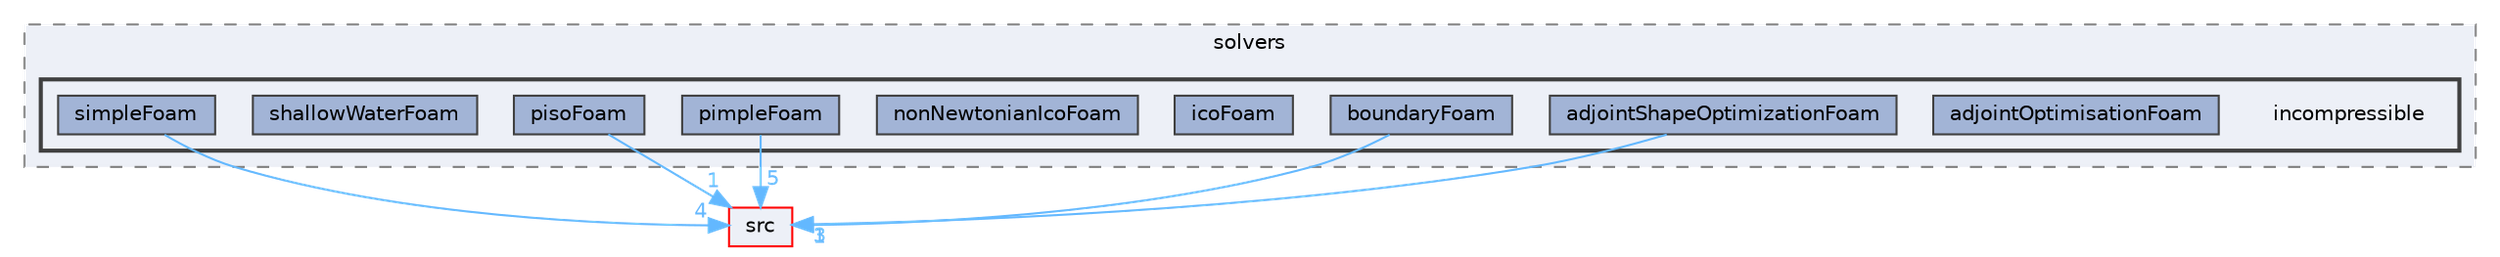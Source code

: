 digraph "applications/solvers/incompressible"
{
 // LATEX_PDF_SIZE
  bgcolor="transparent";
  edge [fontname=Helvetica,fontsize=10,labelfontname=Helvetica,labelfontsize=10];
  node [fontname=Helvetica,fontsize=10,shape=box,height=0.2,width=0.4];
  compound=true
  subgraph clusterdir_fdd174abb8ada244b49e98779c87ac3c {
    graph [ bgcolor="#edf0f7", pencolor="grey50", label="solvers", fontname=Helvetica,fontsize=10 style="filled,dashed", URL="dir_fdd174abb8ada244b49e98779c87ac3c.html",tooltip=""]
  subgraph clusterdir_2a80a7eee79ab677323c49fed47bf4a4 {
    graph [ bgcolor="#edf0f7", pencolor="grey25", label="", fontname=Helvetica,fontsize=10 style="filled,bold", URL="dir_2a80a7eee79ab677323c49fed47bf4a4.html",tooltip=""]
    dir_2a80a7eee79ab677323c49fed47bf4a4 [shape=plaintext, label="incompressible"];
  dir_020c214e78ca7423318dbdc56cee9f0e [label="adjointOptimisationFoam", fillcolor="#a2b4d6", color="grey25", style="filled", URL="dir_020c214e78ca7423318dbdc56cee9f0e.html",tooltip=""];
  dir_088f87aa7298db423fbe65935fad4976 [label="adjointShapeOptimizationFoam", fillcolor="#a2b4d6", color="grey25", style="filled", URL="dir_088f87aa7298db423fbe65935fad4976.html",tooltip=""];
  dir_172e92bf79c60ad154fb0f288873f7f1 [label="boundaryFoam", fillcolor="#a2b4d6", color="grey25", style="filled", URL="dir_172e92bf79c60ad154fb0f288873f7f1.html",tooltip=""];
  dir_3d750c9b126c5f578034b73d9637396c [label="icoFoam", fillcolor="#a2b4d6", color="grey25", style="filled", URL="dir_3d750c9b126c5f578034b73d9637396c.html",tooltip=""];
  dir_66e906189dd3b5d29daa264c8080fdc4 [label="nonNewtonianIcoFoam", fillcolor="#a2b4d6", color="grey25", style="filled", URL="dir_66e906189dd3b5d29daa264c8080fdc4.html",tooltip=""];
  dir_98e028252b14d2134a5971db69393518 [label="pimpleFoam", fillcolor="#a2b4d6", color="grey25", style="filled", URL="dir_98e028252b14d2134a5971db69393518.html",tooltip=""];
  dir_71dffd012b8674f215d1b74867ded822 [label="pisoFoam", fillcolor="#a2b4d6", color="grey25", style="filled", URL="dir_71dffd012b8674f215d1b74867ded822.html",tooltip=""];
  dir_7d94bfc9a83a5dc0f40ac0aeda28eb12 [label="shallowWaterFoam", fillcolor="#a2b4d6", color="grey25", style="filled", URL="dir_7d94bfc9a83a5dc0f40ac0aeda28eb12.html",tooltip=""];
  dir_e60ee3723b55ccdaf7511a7c56716fa2 [label="simpleFoam", fillcolor="#a2b4d6", color="grey25", style="filled", URL="dir_e60ee3723b55ccdaf7511a7c56716fa2.html",tooltip=""];
  }
  }
  dir_68267d1309a1af8e8297ef4c3efbcdba [label="src", fillcolor="#edf0f7", color="red", style="filled", URL="dir_68267d1309a1af8e8297ef4c3efbcdba.html",tooltip=""];
  dir_088f87aa7298db423fbe65935fad4976->dir_68267d1309a1af8e8297ef4c3efbcdba [headlabel="3", labeldistance=1.5 headhref="dir_000062_003729.html" href="dir_000062_003729.html" color="steelblue1" fontcolor="steelblue1"];
  dir_172e92bf79c60ad154fb0f288873f7f1->dir_68267d1309a1af8e8297ef4c3efbcdba [headlabel="1", labeldistance=1.5 headhref="dir_000326_003729.html" href="dir_000326_003729.html" color="steelblue1" fontcolor="steelblue1"];
  dir_98e028252b14d2134a5971db69393518->dir_68267d1309a1af8e8297ef4c3efbcdba [headlabel="5", labeldistance=1.5 headhref="dir_002919_003729.html" href="dir_002919_003729.html" color="steelblue1" fontcolor="steelblue1"];
  dir_71dffd012b8674f215d1b74867ded822->dir_68267d1309a1af8e8297ef4c3efbcdba [headlabel="1", labeldistance=1.5 headhref="dir_002921_003729.html" href="dir_002921_003729.html" color="steelblue1" fontcolor="steelblue1"];
  dir_e60ee3723b55ccdaf7511a7c56716fa2->dir_68267d1309a1af8e8297ef4c3efbcdba [headlabel="4", labeldistance=1.5 headhref="dir_003534_003729.html" href="dir_003534_003729.html" color="steelblue1" fontcolor="steelblue1"];
}
